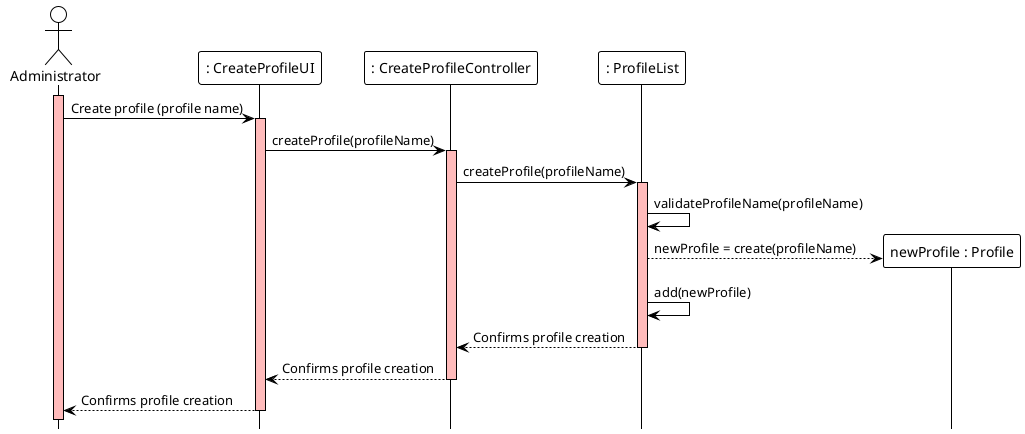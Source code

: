 @startuml
!theme plain
hide footbox

actor Administrator  as Administrator
participant ": CreateProfileUI" as UI
participant ": CreateProfileController" as Controller
participant ": ProfileList" as List
participant "newProfile : Profile" as profile

activate Administrator #FFBBBB
Administrator ->  UI : Create profile (profile name)

activate UI #FFBBBB
UI -> Controller : createProfile(profileName)

activate Controller #FFBBBB
Controller -> List : createProfile(profileName)

activate List #FFBBBB
List -> List : validateProfileName(profileName)
List --> profile ** : newProfile = create(profileName)
List -> List : add(newProfile)
List --> Controller : Confirms profile creation
deactivate List

Controller --> UI : Confirms profile creation
deactivate Controller
UI --> Administrator : Confirms profile creation
deactivate UI
@enduml
